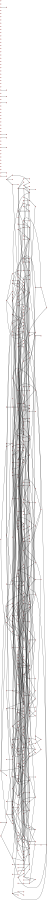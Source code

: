 graph unix {
	graph [ dpi = 300 ];
	node [shape=point];
	node [fillcolor=red];
	size="6,6";
	rankdir="LR";

	0
	1
	2
	3
	4
	5
	6
	7
	8
	9
	10
	11
	12
	13
	14
	15
	16
	17
	18
	19
	20
	21
	22
	23
	24
	25
	26
	27
	28
	29
	30
	31
	32
	33
	34
	35
	36
	37
	38
	39
	40
	41
	42
	43
	44
	45
	46
	47
	48
	49
	50
	51
	52
	53
	54
	55
	56
	57
	58
	59
	60
	61
	62
	63
	64
	65
	66
	67
	68
	69
	70
	71
	72
	73
	74
	75
	76
	77
	78
	79
	80
	81
	82
	83
	84
	85
	86
	87
	88
	89
	90
	91
	92
	93
	94
	95
	96
	97
	98
	99
	100
	101
	102
	103
	104
	105
	106
	107
	108
	109
	110
	111
	112
	113
	114
	115
	116
	117
	118
	119
	120
	121
	122
	123
	124
	125
	126
	127
	128
	129
	130
	131
	132
	133
	134
	135
	136
	137
	138
	139
	140
	141
	142
	143
	144
	145
	146
	147
	148
	149
	150
	151
	152
	153
	154
	155
	156
	157
	158
	159
	160
	161
	162
	163
	164
	165
	166
	167
	168
	169
	170
	171
	172
	173
	174
	175
	176
	177
	178
	179
	180
	181
	182
	183
	184
	185
	186
	187
	188
	189
	190
	191
	192
	193
	194
	195
	196
	197
	198
	199
	200
	201
	202
	203
	204
	205
	206
	207
	208
	209
	210
	211
	212
	213
	214
	215
	216
	217
	218
	219
	220
	221
	222
	223
	224
	225
	226
	227
	228
	229
	230
	231
	232
	233
	234
	235
	236
	237
	238
	239
	240
	241
	242
	243
	244
	245
	246
	247
	248
	249
	250
	251
	252
	253
	254
	255
	256
	257
	258
	259
	260
	261
	262
	263
	264
	265
	266
	267
	268
	269
	270
	271
	272
	273
	274
	275
	276
	277
	278
	279
	280
	281
	282
	283
	284
	285
	286
	287
	288
	289
	290
	291
	292
	293
	294
	295
	296
	297
	298
	299
	300
	301
	302
	303
	304
	305
	306
	307
	308
	309
	310
	311
	312
	313
	314
	315
	316
	317
	318
	319
	320
	321
	322
	323
	324
	325
	326
	327
	328
	329
	330
	331
	332
	333
	334
	335
	336
	337
	338
	339
	340
	341
	342
	343
	344
	345
	346
	347
	348
	349
	350
	351
	352
	353
	354
	355
	356
	357
	358
	359
	360
	361
	362
	363
	364
	365
	366
	367
	368
	369
	370
	371
	372
	373
	374
	375
	376
	377
	378
	379
	380
	381
	382
	383
	384
	385
	386
	387
	388
	389
	390
	391
	392
	393
	394
	395
	396
	397
	398
	399
	400
	401
	402
	403
	404
	405
	406
	407
	408
	409
	410
	411
	412
	413
	414
	415
	416
	417
	418
	419
	420
	421
	422
	423
	424
	425
	426
	427
	428
	429
	430
	431
	432
	433
	434
	435
	436
	437
	438
	439
	440
	441
	442
	443
	444
	445
	446
	447
	448
	449
	450
	451
	452
	453
	454
	455
	456
	457
	458
	459
	460
	461
	462
	463
	464
	465
	466
	467
	468
	469
	470
	471
	472
	473
	474
	475
	476
	477
	478
	479
	480
	481
	482
	483
	484
	485
	486
	487
	488
	489
	490
	491
	492
	493
	494
	495
	496
	497
	498
	499
	0 -- 182
	0 -- 299
	0 -- 449
	1 -- 3
	1 -- 495
	2 -- 66
	2 -- 125
	2 -- 242
	4 -- 47
	5 -- 46
	5 -- 220
	5 -- 223
	5 -- 249
	5 -- 453
	6 -- 12
	6 -- 96
	6 -- 373
	7 -- 262
	8 -- 282
	9 -- 26
	9 -- 475
	10 -- 402
	11 -- 122
	11 -- 217
	11 -- 318
	11 -- 322
	12 -- 226
	12 -- 286
	13 -- 163
	14 -- 406
	15 -- 189
	16 -- 181
	17 -- 151
	18 -- 103
	18 -- 149
	18 -- 172
	18 -- 378
	19 -- 365
	19 -- 433
	19 -- 474
	20 -- 159
	20 -- 302
	20 -- 370
	20 -- 443
	21 -- 242
	21 -- 331
	22 -- 99
	22 -- 297
	22 -- 358
	22 -- 461
	22 -- 463
	23 -- 217
	23 -- 443
	23 -- 487
	26 -- 162
	26 -- 240
	26 -- 310
	26 -- 448
	27 -- 214
	27 -- 276
	28 -- 169
	28 -- 362
	28 -- 442
	28 -- 468
	29 -- 177
	29 -- 290
	29 -- 350
	29 -- 462
	30 -- 143
	30 -- 265
	30 -- 269
	30 -- 317
	30 -- 448
	31 -- 90
	31 -- 475
	32 -- 93
	32 -- 187
	32 -- 207
	33 -- 125
	33 -- 245
	33 -- 356
	34 -- 78
	34 -- 232
	34 -- 241
	34 -- 256
	34 -- 396
	36 -- 123
	36 -- 479
	37 -- 143
	37 -- 259
	37 -- 281
	37 -- 311
	37 -- 370
	37 -- 395
	38 -- 213
	39 -- 227
	39 -- 250
	40 -- 344
	41 -- 271
	42 -- 313
	42 -- 346
	43 -- 227
	43 -- 234
	44 -- 68
	44 -- 112
	44 -- 477
	45 -- 269
	45 -- 278
	45 -- 448
	45 -- 488
	46 -- 65
	47 -- 153
	49 -- 81
	49 -- 258
	50 -- 178
	50 -- 455
	50 -- 456
	50 -- 489
	51 -- 132
	51 -- 485
	52 -- 54
	52 -- 310
	53 -- 137
	53 -- 295
	55 -- 165
	55 -- 337
	56 -- 72
	57 -- 75
	57 -- 453
	59 -- 482
	61 -- 175
	61 -- 339
	62 -- 259
	62 -- 291
	62 -- 314
	62 -- 425
	63 -- 113
	64 -- 157
	64 -- 184
	64 -- 450
	65 -- 111
	65 -- 234
	65 -- 411
	65 -- 425
	67 -- 175
	67 -- 271
	67 -- 285
	67 -- 333
	69 -- 80
	69 -- 407
	70 -- 268
	70 -- 276
	71 -- 443
	71 -- 461
	72 -- 394
	72 -- 408
	72 -- 491
	73 -- 99
	73 -- 337
	73 -- 342
	73 -- 355
	73 -- 415
	74 -- 102
	74 -- 247
	75 -- 180
	75 -- 305
	75 -- 406
	76 -- 418
	79 -- 286
	80 -- 102
	80 -- 137
	80 -- 371
	80 -- 456
	81 -- 92
	81 -- 473
	82 -- 421
	83 -- 125
	86 -- 194
	86 -- 393
	86 -- 478
	87 -- 98
	87 -- 189
	87 -- 286
	87 -- 313
	88 -- 281
	88 -- 485
	89 -- 235
	89 -- 450
	90 -- 229
	90 -- 377
	91 -- 193
	91 -- 277
	91 -- 289
	92 -- 137
	92 -- 394
	94 -- 183
	94 -- 290
	94 -- 428
	95 -- 343
	96 -- 157
	97 -- 348
	98 -- 152
	98 -- 181
	99 -- 368
	99 -- 408
	100 -- 146
	100 -- 246
	102 -- 262
	104 -- 138
	104 -- 153
	104 -- 157
	104 -- 409
	105 -- 108
	105 -- 304
	105 -- 368
	107 -- 190
	108 -- 474
	109 -- 221
	109 -- 318
	110 -- 159
	111 -- 395
	112 -- 148
	112 -- 305
	112 -- 319
	112 -- 331
	112 -- 435
	113 -- 404
	114 -- 276
	114 -- 368
	114 -- 466
	114 -- 470
	115 -- 258
	116 -- 145
	116 -- 269
	116 -- 426
	117 -- 411
	118 -- 178
	118 -- 295
	118 -- 448
	119 -- 197
	119 -- 326
	119 -- 442
	120 -- 170
	120 -- 234
	121 -- 241
	121 -- 334
	121 -- 365
	122 -- 221
	123 -- 262
	124 -- 208
	124 -- 384
	124 -- 468
	125 -- 149
	125 -- 447
	126 -- 161
	127 -- 339
	127 -- 347
	127 -- 391
	128 -- 209
	128 -- 408
	128 -- 433
	129 -- 350
	130 -- 281
	130 -- 390
	131 -- 203
	131 -- 352
	131 -- 371
	131 -- 468
	132 -- 241
	132 -- 299
	132 -- 355
	134 -- 297
	138 -- 474
	139 -- 171
	139 -- 200
	140 -- 400
	141 -- 143
	142 -- 377
	143 -- 158
	143 -- 326
	143 -- 450
	144 -- 198
	145 -- 245
	145 -- 333
	145 -- 499
	146 -- 400
	147 -- 220
	148 -- 172
	148 -- 305
	148 -- 425
	149 -- 241
	151 -- 180
	151 -- 285
	151 -- 473
	153 -- 331
	155 -- 334
	155 -- 476
	155 -- 490
	157 -- 227
	157 -- 294
	158 -- 397
	158 -- 448
	160 -- 267
	161 -- 222
	161 -- 344
	161 -- 429
	161 -- 466
	162 -- 230
	165 -- 184
	166 -- 329
	166 -- 351
	166 -- 433
	167 -- 495
	168 -- 232
	168 -- 297
	168 -- 459
	168 -- 481
	169 -- 243
	169 -- 494
	170 -- 186
	171 -- 366
	171 -- 450
	173 -- 198
	174 -- 220
	174 -- 413
	174 -- 488
	175 -- 207
	175 -- 313
	175 -- 331
	175 -- 474
	176 -- 276
	177 -- 224
	177 -- 232
	177 -- 284
	179 -- 230
	179 -- 267
	179 -- 295
	179 -- 387
	180 -- 220
	181 -- 247
	181 -- 327
	181 -- 468
	181 -- 482
	182 -- 403
	183 -- 344
	184 -- 214
	184 -- 215
	184 -- 242
	184 -- 258
	185 -- 290
	185 -- 360
	187 -- 214
	187 -- 240
	187 -- 351
	188 -- 299
	190 -- 485
	190 -- 488
	191 -- 257
	192 -- 367
	192 -- 482
	193 -- 225
	193 -- 438
	194 -- 429
	195 -- 390
	196 -- 278
	196 -- 374
	197 -- 270
	197 -- 286
	197 -- 443
	197 -- 496
	198 -- 325
	199 -- 271
	199 -- 309
	199 -- 360
	200 -- 329
	201 -- 327
	201 -- 384
	202 -- 308
	202 -- 378
	202 -- 430
	203 -- 215
	204 -- 326
	204 -- 332
	204 -- 496
	205 -- 325
	205 -- 334
	205 -- 409
	206 -- 238
	207 -- 389
	210 -- 260
	210 -- 297
	210 -- 350
	211 -- 334
	213 -- 254
	214 -- 288
	214 -- 327
	215 -- 246
	216 -- 446
	217 -- 309
	218 -- 231
	218 -- 475
	220 -- 267
	221 -- 270
	221 -- 333
	221 -- 451
	221 -- 484
	223 -- 412
	223 -- 478
	224 -- 358
	224 -- 395
	225 -- 237
	227 -- 274
	227 -- 310
	227 -- 388
	228 -- 484
	229 -- 273
	230 -- 493
	231 -- 361
	231 -- 390
	232 -- 235
	232 -- 287
	233 -- 327
	233 -- 375
	234 -- 269
	234 -- 326
	234 -- 350
	234 -- 369
	234 -- 383
	234 -- 429
	234 -- 431
	236 -- 255
	236 -- 388
	237 -- 365
	238 -- 327
	239 -- 247
	239 -- 316
	239 -- 349
	239 -- 465
	240 -- 306
	241 -- 335
	241 -- 471
	242 -- 290
	242 -- 484
	244 -- 309
	244 -- 369
	246 -- 341
	247 -- 335
	247 -- 392
	248 -- 460
	250 -- 369
	250 -- 407
	252 -- 276
	253 -- 360
	254 -- 404
	254 -- 473
	256 -- 339
	256 -- 369
	256 -- 434
	258 -- 271
	258 -- 479
	259 -- 491
	260 -- 410
	260 -- 493
	261 -- 334
	261 -- 365
	261 -- 418
	261 -- 497
	262 -- 374
	263 -- 473
	264 -- 301
	264 -- 338
	264 -- 487
	265 -- 404
	265 -- 461
	267 -- 301
	267 -- 432
	268 -- 388
	269 -- 417
	270 -- 374
	270 -- 412
	270 -- 497
	272 -- 422
	273 -- 424
	273 -- 483
	274 -- 312
	275 -- 453
	278 -- 307
	278 -- 369
	278 -- 470
	281 -- 413
	282 -- 340
	285 -- 450
	288 -- 388
	288 -- 478
	289 -- 391
	290 -- 397
	291 -- 297
	292 -- 457
	293 -- 489
	294 -- 339
	294 -- 411
	295 -- 346
	295 -- 498
	296 -- 403
	296 -- 449
	299 -- 347
	299 -- 388
	299 -- 462
	300 -- 435
	303 -- 470
	304 -- 474
	308 -- 310
	308 -- 487
	309 -- 383
	311 -- 466
	311 -- 477
	313 -- 419
	314 -- 394
	317 -- 464
	317 -- 496
	321 -- 387
	321 -- 495
	323 -- 384
	325 -- 456
	326 -- 328
	326 -- 334
	326 -- 408
	326 -- 473
	327 -- 370
	328 -- 390
	328 -- 405
	330 -- 394
	331 -- 478
	332 -- 380
	333 -- 476
	334 -- 398
	334 -- 461
	335 -- 472
	336 -- 420
	336 -- 483
	337 -- 464
	338 -- 422
	340 -- 424
	340 -- 455
	342 -- 386
	342 -- 465
	344 -- 487
	345 -- 479
	346 -- 428
	347 -- 385
	350 -- 491
	356 -- 481
	357 -- 392
	358 -- 430
	359 -- 412
	360 -- 383
	360 -- 424
	361 -- 389
	363 -- 393
	369 -- 481
	373 -- 442
	374 -- 407
	375 -- 447
	377 -- 380
	377 -- 394
	379 -- 408
	379 -- 454
	379 -- 458
	381 -- 389
	381 -- 395
	382 -- 484
	389 -- 457
	389 -- 483
	389 -- 498
	392 -- 395
	395 -- 407
	396 -- 444
	400 -- 471
	405 -- 414
	408 -- 483
	410 -- 430
	410 -- 432
	414 -- 468
	419 -- 479
	425 -- 459
	427 -- 481
	428 -- 499
	431 -- 437
	435 -- 483
	449 -- 479
	450 -- 493
	451 -- 481
	469 -- 486
	476 -- 482
	476 -- 497
}
